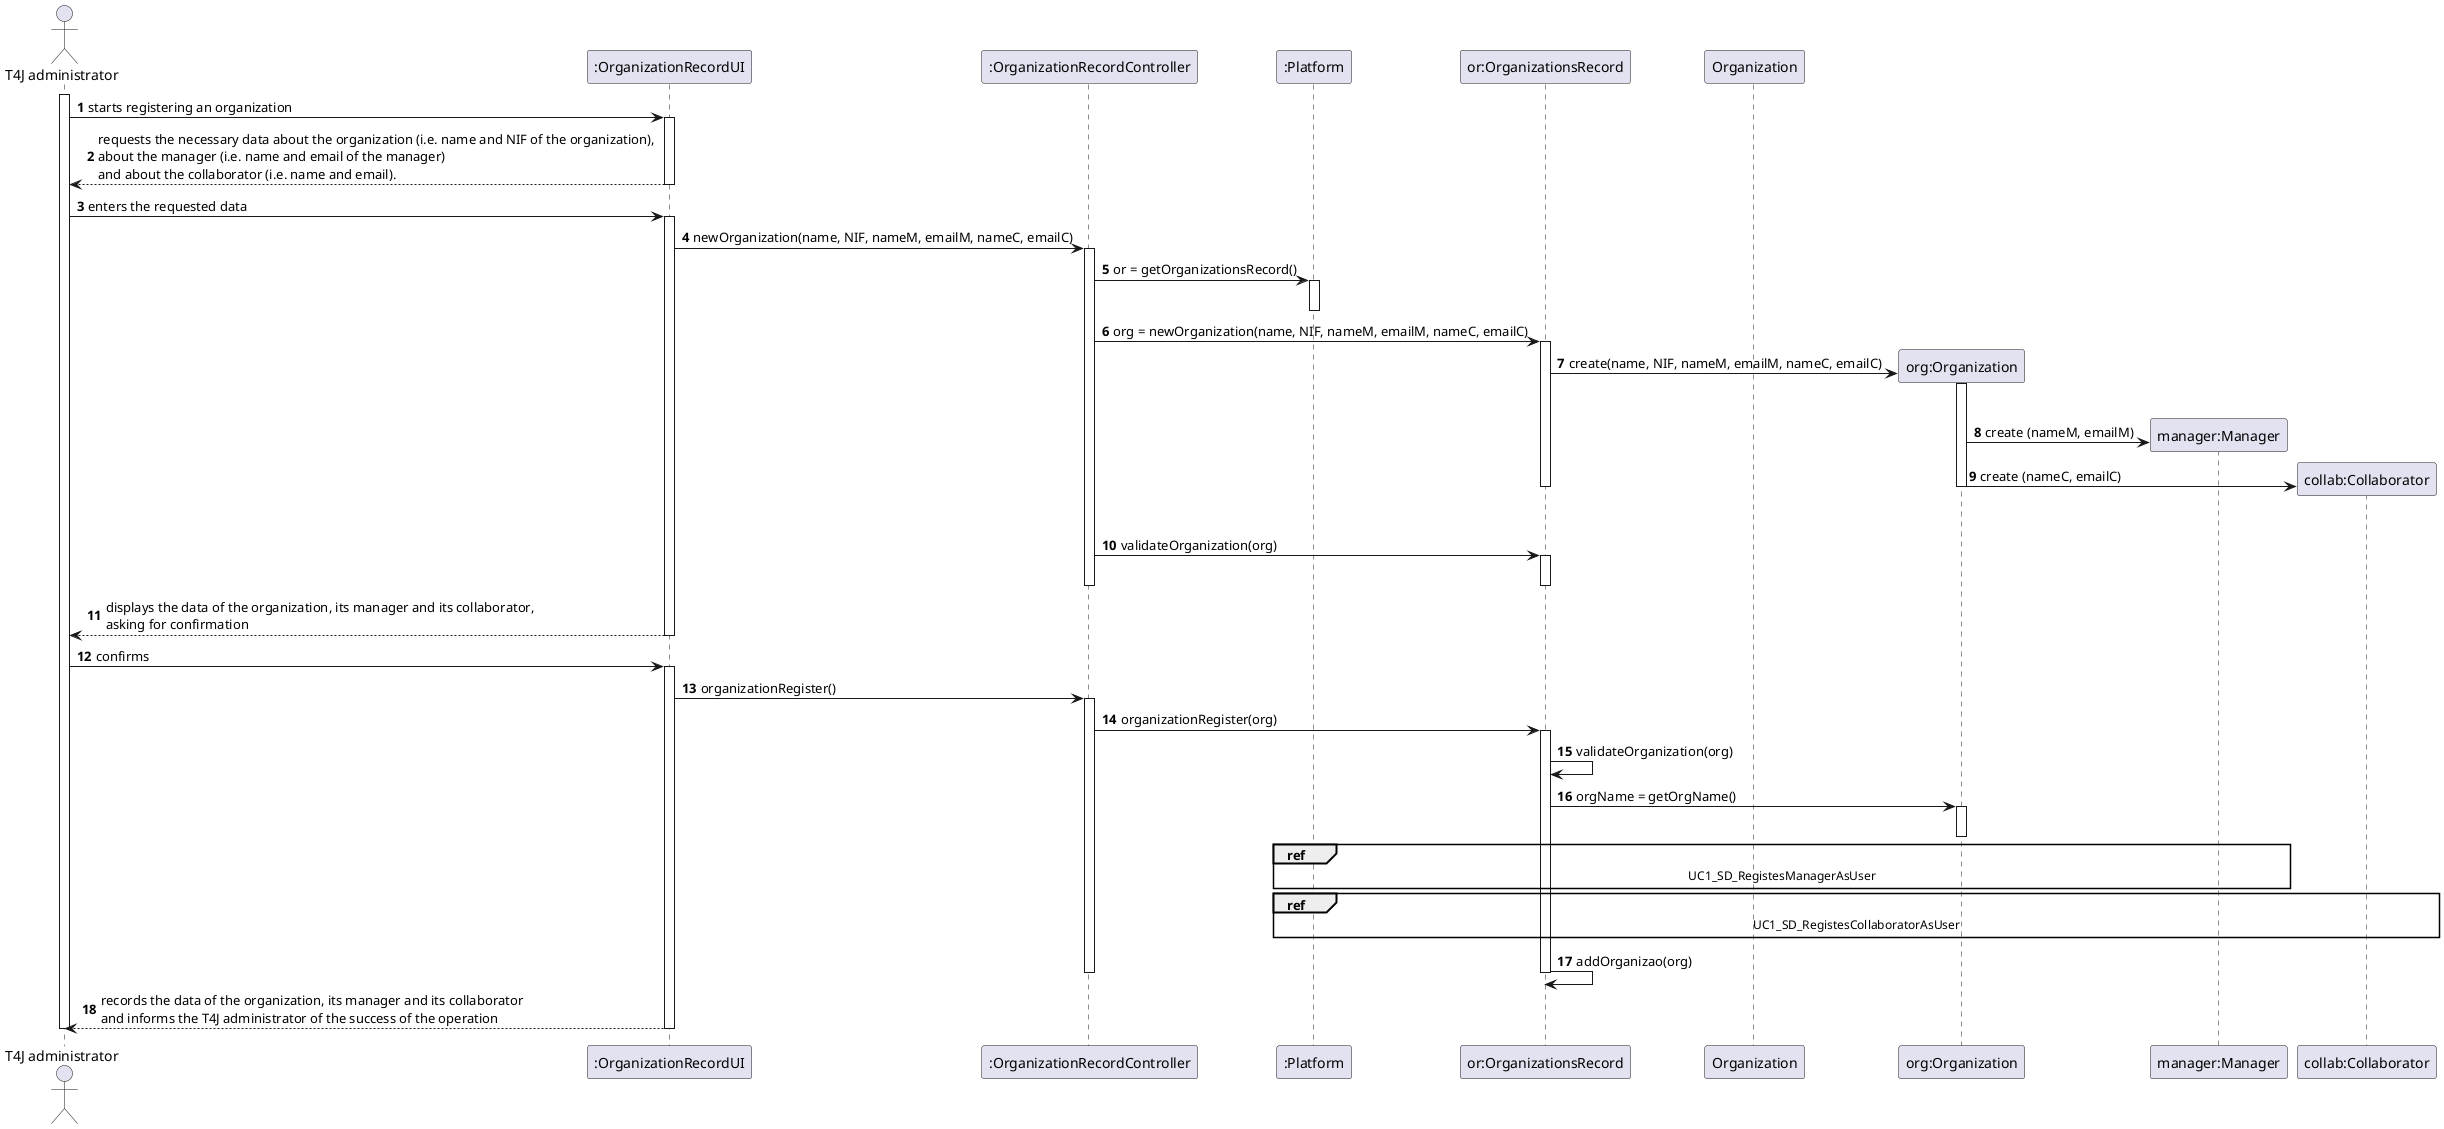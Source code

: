 @startuml
autonumber

actor "T4J administrator" as ADM
participant ":OrganizationRecordUI" as UI
participant ":OrganizationRecordController" as CTRL
participant ":Platform" as PLAT
participant "or:OrganizationsRecord" as ORGS
participant "Organization" as _ORG
participant "org:Organization" as ORG
participant "manager:Manager" as MANAGER
participant "collab:Collaborator" as COLLAB

activate ADM
ADM -> UI : starts registering an organization
activate UI
UI --> ADM : requests the necessary data about the organization (i.e. name and NIF of the organization), \nabout the manager (i.e. name and email of the manager) \nand about the collaborator (i.e. name and email).
deactivate UI

ADM -> UI : enters the requested data
activate UI

UI -> CTRL : newOrganization(name, NIF, nameM, emailM, nameC, emailC)
activate CTRL

CTRL -> PLAT: or = getOrganizationsRecord()
activate PLAT
deactivate PLAT

CTRL -> ORGS: org = newOrganization(name, NIF, nameM, emailM, nameC, emailC)
activate ORGS

ORGS -> ORG ** : create(name, NIF, nameM, emailM, nameC, emailC)
|||
activate ORG
ORG -> MANAGER ** : create (nameM, emailM)
ORG -> COLLAB ** : create (nameC, emailC)
|||
deactivate ORG
deactivate ORGS

CTRL -> ORGS : validateOrganization(org)
activate ORGS
deactivate ORGS

deactivate CTRL
UI --> ADM : displays the data of the organization, its manager and its collaborator, \nasking for confirmation
deactivate UI

ADM -> UI : confirms
activate UI

UI -> CTRL: organizationRegister()
activate CTRL
CTRL -> ORGS: organizationRegister(org)
activate ORGS

ORGS -> ORGS: validateOrganization(org)

ORGS -> ORG: orgName = getOrgName()
activate ORG
deactivate ORG

ref over ORGS, MANAGER, PLAT
  UC1_SD_RegistesManagerAsUser
end ref

ref over ORGS, COLLAB, PLAT
  UC1_SD_RegistesCollaboratorAsUser
end ref

ORGS -> ORGS: addOrganizao(org)
deactivate ORGS

deactivate CTRL
UI --> ADM :  records the data of the organization, its manager and its collaborator \nand informs the T4J administrator of the success of the operation
deactivate UI

deactivate ADM
@enduml
